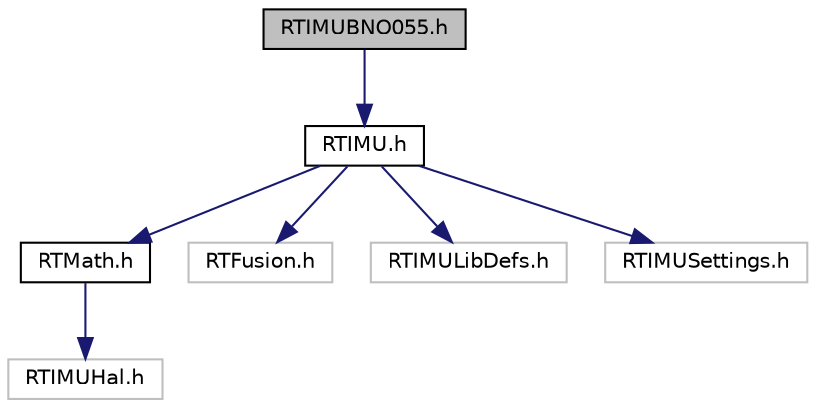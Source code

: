digraph "RTIMUBNO055.h"
{
  edge [fontname="Helvetica",fontsize="10",labelfontname="Helvetica",labelfontsize="10"];
  node [fontname="Helvetica",fontsize="10",shape=record];
  Node0 [label="RTIMUBNO055.h",height=0.2,width=0.4,color="black", fillcolor="grey75", style="filled", fontcolor="black"];
  Node0 -> Node1 [color="midnightblue",fontsize="10",style="solid",fontname="Helvetica"];
  Node1 [label="RTIMU.h",height=0.2,width=0.4,color="black", fillcolor="white", style="filled",URL="$_r_t_i_m_u_8h.html"];
  Node1 -> Node2 [color="midnightblue",fontsize="10",style="solid",fontname="Helvetica"];
  Node2 [label="RTMath.h",height=0.2,width=0.4,color="black", fillcolor="white", style="filled",URL="$_r_t_math_8h.html"];
  Node2 -> Node3 [color="midnightblue",fontsize="10",style="solid",fontname="Helvetica"];
  Node3 [label="RTIMUHal.h",height=0.2,width=0.4,color="grey75", fillcolor="white", style="filled"];
  Node1 -> Node4 [color="midnightblue",fontsize="10",style="solid",fontname="Helvetica"];
  Node4 [label="RTFusion.h",height=0.2,width=0.4,color="grey75", fillcolor="white", style="filled"];
  Node1 -> Node5 [color="midnightblue",fontsize="10",style="solid",fontname="Helvetica"];
  Node5 [label="RTIMULibDefs.h",height=0.2,width=0.4,color="grey75", fillcolor="white", style="filled"];
  Node1 -> Node6 [color="midnightblue",fontsize="10",style="solid",fontname="Helvetica"];
  Node6 [label="RTIMUSettings.h",height=0.2,width=0.4,color="grey75", fillcolor="white", style="filled"];
}
